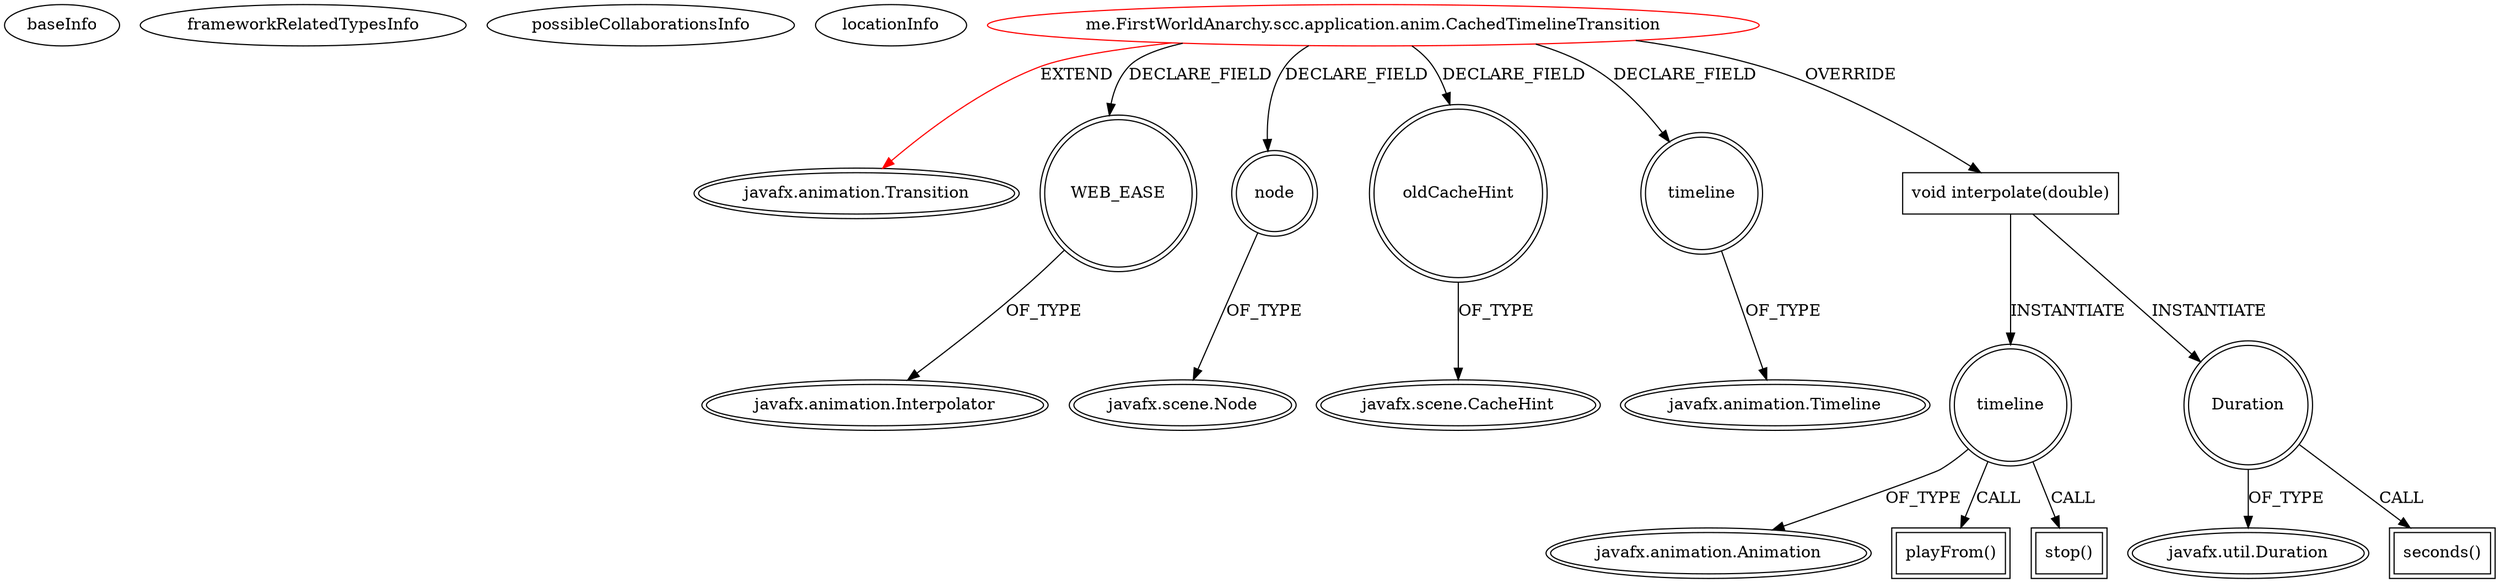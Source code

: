 digraph {
baseInfo[graphId=4483,category="extension_graph",isAnonymous=false,possibleRelation=false]
frameworkRelatedTypesInfo[0="javafx.animation.Transition"]
possibleCollaborationsInfo[]
locationInfo[projectName="tarunbod-SummonCommandCreator",filePath="/tarunbod-SummonCommandCreator/SummonCommandCreator-master/src/me/FirstWorldAnarchy/scc/application/anim/CachedTimelineTransition.java",contextSignature="CachedTimelineTransition",graphId="4483"]
0[label="me.FirstWorldAnarchy.scc.application.anim.CachedTimelineTransition",vertexType="ROOT_CLIENT_CLASS_DECLARATION",isFrameworkType=false,color=red]
1[label="javafx.animation.Transition",vertexType="FRAMEWORK_CLASS_TYPE",isFrameworkType=true,peripheries=2]
2[label="WEB_EASE",vertexType="FIELD_DECLARATION",isFrameworkType=true,peripheries=2,shape=circle]
3[label="javafx.animation.Interpolator",vertexType="FRAMEWORK_CLASS_TYPE",isFrameworkType=true,peripheries=2]
4[label="node",vertexType="FIELD_DECLARATION",isFrameworkType=true,peripheries=2,shape=circle]
5[label="javafx.scene.Node",vertexType="FRAMEWORK_CLASS_TYPE",isFrameworkType=true,peripheries=2]
6[label="oldCacheHint",vertexType="FIELD_DECLARATION",isFrameworkType=true,peripheries=2,shape=circle]
7[label="javafx.scene.CacheHint",vertexType="FRAMEWORK_CLASS_TYPE",isFrameworkType=true,peripheries=2]
8[label="timeline",vertexType="FIELD_DECLARATION",isFrameworkType=true,peripheries=2,shape=circle]
9[label="javafx.animation.Timeline",vertexType="FRAMEWORK_CLASS_TYPE",isFrameworkType=true,peripheries=2]
10[label="void interpolate(double)",vertexType="OVERRIDING_METHOD_DECLARATION",isFrameworkType=false,shape=box]
11[label="timeline",vertexType="VARIABLE_EXPRESION",isFrameworkType=true,peripheries=2,shape=circle]
13[label="javafx.animation.Animation",vertexType="FRAMEWORK_CLASS_TYPE",isFrameworkType=true,peripheries=2]
12[label="playFrom()",vertexType="INSIDE_CALL",isFrameworkType=true,peripheries=2,shape=box]
14[label="Duration",vertexType="VARIABLE_EXPRESION",isFrameworkType=true,peripheries=2,shape=circle]
16[label="javafx.util.Duration",vertexType="FRAMEWORK_CLASS_TYPE",isFrameworkType=true,peripheries=2]
15[label="seconds()",vertexType="INSIDE_CALL",isFrameworkType=true,peripheries=2,shape=box]
18[label="stop()",vertexType="INSIDE_CALL",isFrameworkType=true,peripheries=2,shape=box]
0->1[label="EXTEND",color=red]
0->2[label="DECLARE_FIELD"]
2->3[label="OF_TYPE"]
0->4[label="DECLARE_FIELD"]
4->5[label="OF_TYPE"]
0->6[label="DECLARE_FIELD"]
6->7[label="OF_TYPE"]
0->8[label="DECLARE_FIELD"]
8->9[label="OF_TYPE"]
0->10[label="OVERRIDE"]
10->11[label="INSTANTIATE"]
11->13[label="OF_TYPE"]
11->12[label="CALL"]
10->14[label="INSTANTIATE"]
14->16[label="OF_TYPE"]
14->15[label="CALL"]
11->18[label="CALL"]
}
